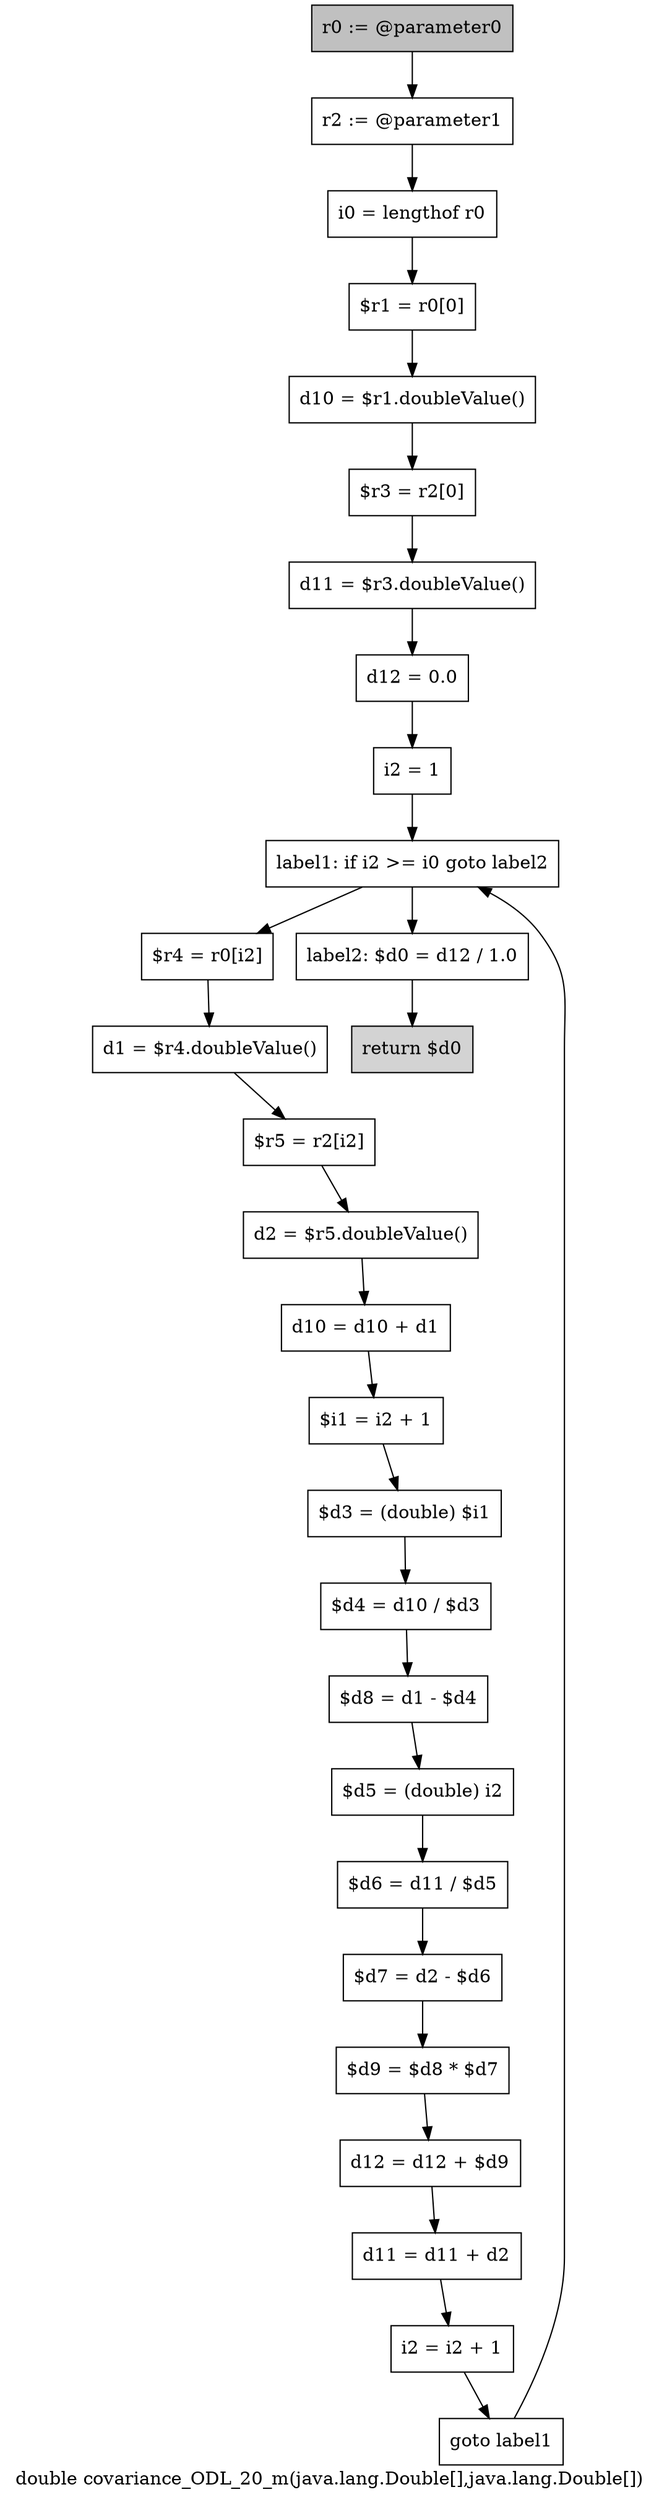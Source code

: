 digraph "double covariance_ODL_20_m(java.lang.Double[],java.lang.Double[])" {
    label="double covariance_ODL_20_m(java.lang.Double[],java.lang.Double[])";
    node [shape=box];
    "0" [style=filled,fillcolor=gray,label="r0 := @parameter0",];
    "1" [label="r2 := @parameter1",];
    "0"->"1";
    "2" [label="i0 = lengthof r0",];
    "1"->"2";
    "3" [label="$r1 = r0[0]",];
    "2"->"3";
    "4" [label="d10 = $r1.doubleValue()",];
    "3"->"4";
    "5" [label="$r3 = r2[0]",];
    "4"->"5";
    "6" [label="d11 = $r3.doubleValue()",];
    "5"->"6";
    "7" [label="d12 = 0.0",];
    "6"->"7";
    "8" [label="i2 = 1",];
    "7"->"8";
    "9" [label="label1: if i2 >= i0 goto label2",];
    "8"->"9";
    "10" [label="$r4 = r0[i2]",];
    "9"->"10";
    "27" [label="label2: $d0 = d12 / 1.0",];
    "9"->"27";
    "11" [label="d1 = $r4.doubleValue()",];
    "10"->"11";
    "12" [label="$r5 = r2[i2]",];
    "11"->"12";
    "13" [label="d2 = $r5.doubleValue()",];
    "12"->"13";
    "14" [label="d10 = d10 + d1",];
    "13"->"14";
    "15" [label="$i1 = i2 + 1",];
    "14"->"15";
    "16" [label="$d3 = (double) $i1",];
    "15"->"16";
    "17" [label="$d4 = d10 / $d3",];
    "16"->"17";
    "18" [label="$d8 = d1 - $d4",];
    "17"->"18";
    "19" [label="$d5 = (double) i2",];
    "18"->"19";
    "20" [label="$d6 = d11 / $d5",];
    "19"->"20";
    "21" [label="$d7 = d2 - $d6",];
    "20"->"21";
    "22" [label="$d9 = $d8 * $d7",];
    "21"->"22";
    "23" [label="d12 = d12 + $d9",];
    "22"->"23";
    "24" [label="d11 = d11 + d2",];
    "23"->"24";
    "25" [label="i2 = i2 + 1",];
    "24"->"25";
    "26" [label="goto label1",];
    "25"->"26";
    "26"->"9";
    "28" [style=filled,fillcolor=lightgray,label="return $d0",];
    "27"->"28";
}
